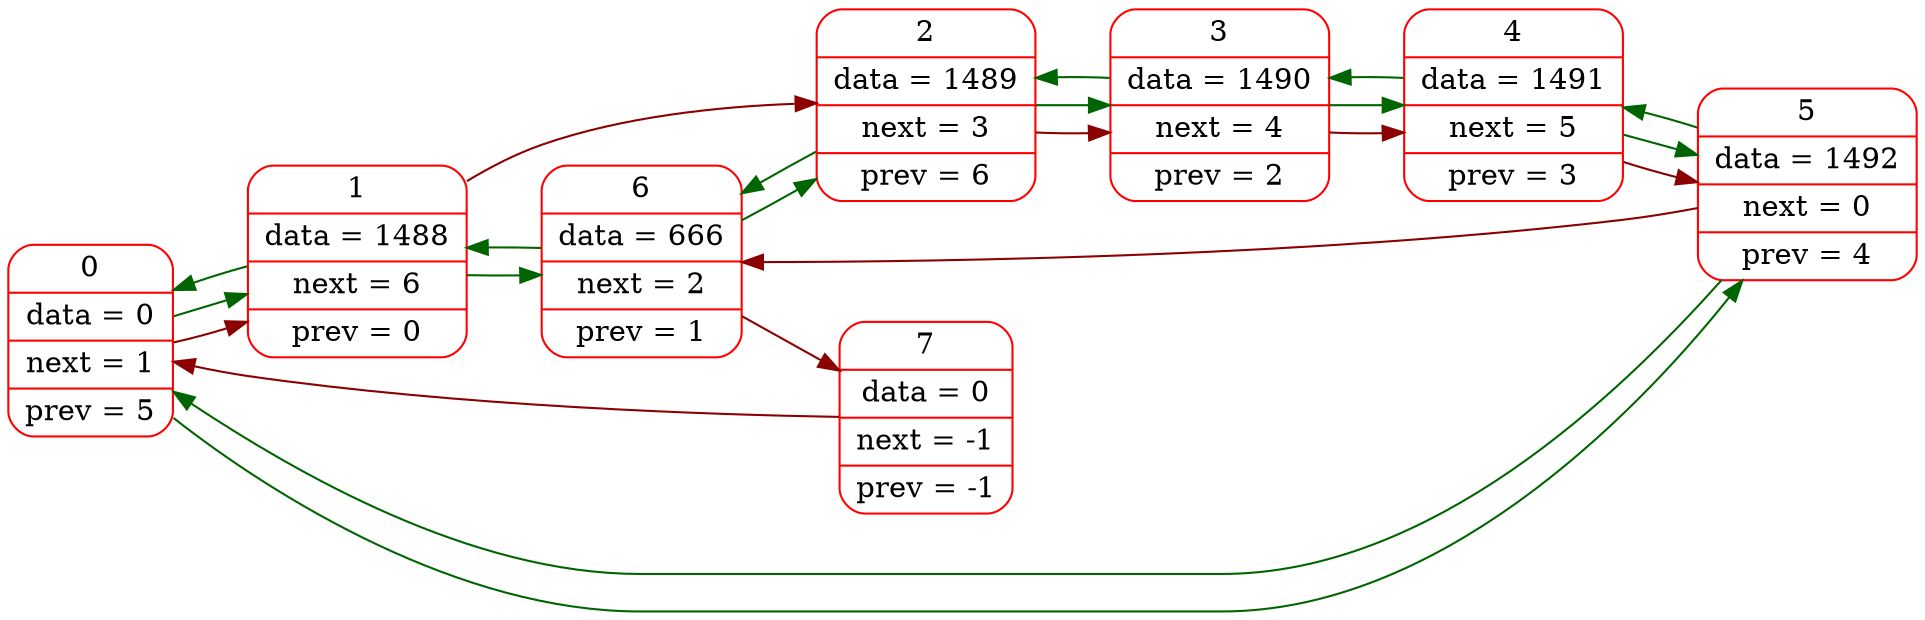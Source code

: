 digraph G{
rankdir=LR;
node[color="red",fontsize=14];
elem0[shape="Mrecord", label="0 | data = 0 | next = 1 | prev = 5"];
elem1[shape="Mrecord", label="1 | data = 1488 | next = 6 | prev = 0"];
elem2[shape="Mrecord", label="2 | data = 1489 | next = 3 | prev = 6"];
elem3[shape="Mrecord", label="3 | data = 1490 | next = 4 | prev = 2"];
elem4[shape="Mrecord", label="4 | data = 1491 | next = 5 | prev = 3"];
elem5[shape="Mrecord", label="5 | data = 1492 | next = 0 | prev = 4"];
elem6[shape="Mrecord", label="6 | data = 666 | next = 2 | prev = 1"];
elem7[shape="Mrecord", label="7 | data = 0 | next = -1 | prev = -1"];
edge[color="darkred",fontsize=12, penwidth=1, weight=1000];
elem0->elem1->elem2->elem3->elem4->elem5->elem6->elem7->elem0;
edge[color="darkgreen",fontsize=12, penwidth=1];
elem0->elem1->elem6->elem2->elem3->elem4->elem5->elem0;
edge[color="darkgreen",fontsize=12, penwidth=1];
elem0->elem5->elem4->elem3->elem2->elem6->elem1->elem0;
}
